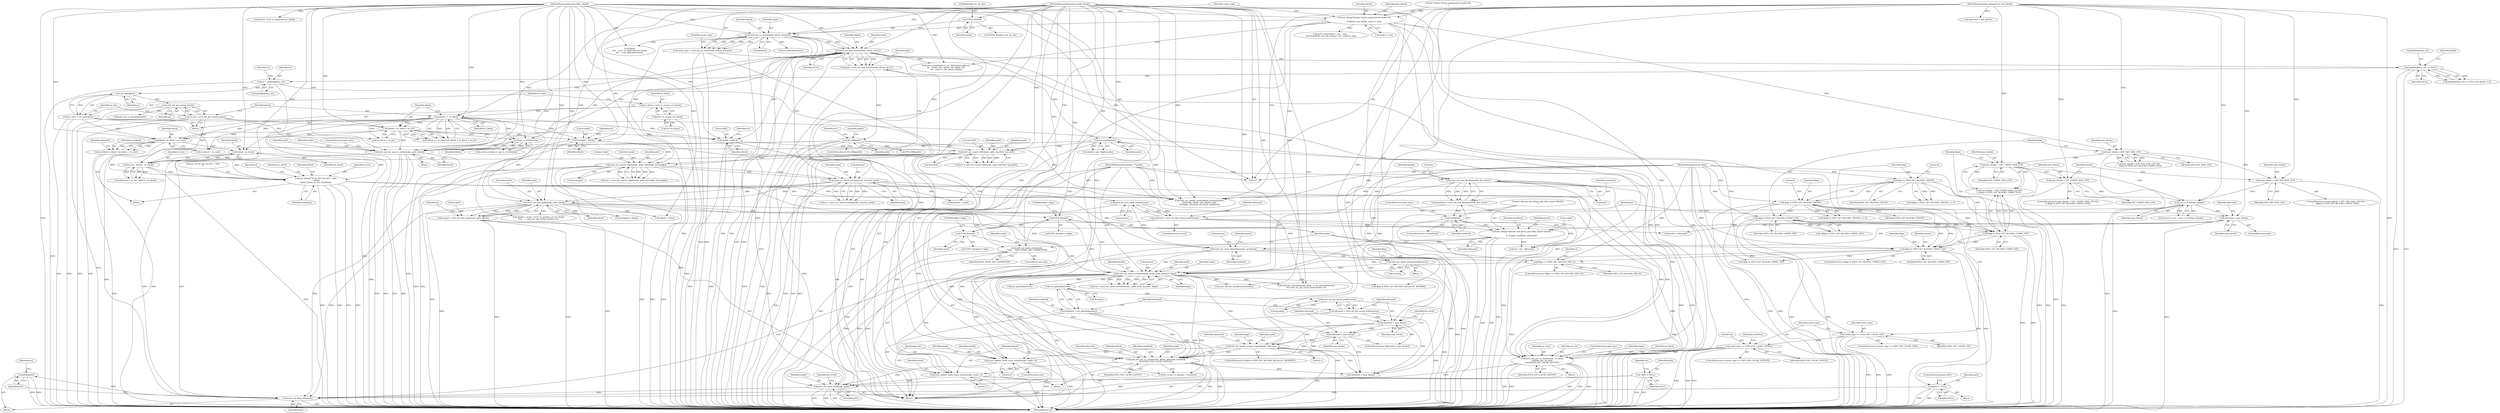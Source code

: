 digraph "1_linux_744692dc059845b2a3022119871846e74d4f6e11@API" {
"1000739" [label="(Call,kfree(path))"];
"1000737" [label="(Call,ext4_ext_drop_refs(path))"];
"1000247" [label="(Call,path = NULL)"];
"1000235" [label="(Call,ext4_ext_find_extent(inode, iblock, NULL))"];
"1000178" [label="(Call,ext4_ext_in_cache(inode, iblock, &newex))"];
"1000160" [label="(Call,EXT4_I(inode))"];
"1000129" [label="(MethodParameterIn,struct inode *inode)"];
"1000169" [label="(Call,ext_debug(\"blocks %u/%u requested for inode %lu\n\",\n\t\t\tiblock, max_blocks, inode->i_ino))"];
"1000130" [label="(MethodParameterIn,ext4_lblk_t iblock)"];
"1000131" [label="(MethodParameterIn,unsigned int max_blocks)"];
"1000714" [label="(Call,ext4_ext_show_leaf(inode, path))"];
"1000353" [label="(Call,ext4_ext_put_in_cache(inode, ee_block,\n\t\t\t\t\t\t\tee_len, ee_start,\n\t\t\t\t\t\t\tEXT4_EXT_CACHE_EXTENT))"];
"1000253" [label="(Call,ext_depth(inode))"];
"1000342" [label="(Call,ext_debug(\"%u fit into %u:%d -> %llu\n\", iblock,\n\t\t\t\t\tee_block, ee_len, newblock))"];
"1000339" [label="(Call,iblock - ee_block)"];
"1000330" [label="(Call,iblock - ee_block + ee_start)"];
"1000322" [label="(Call,iblock < ee_block + ee_len)"];
"1000319" [label="(Call,iblock >= ee_block)"];
"1000301" [label="(Call,ee_block = le32_to_cpu(ex->ee_block))"];
"1000303" [label="(Call,le32_to_cpu(ex->ee_block))"];
"1000313" [label="(Call,ee_len = ext4_ext_get_actual_len(ex))"];
"1000315" [label="(Call,ext4_ext_get_actual_len(ex))"];
"1000310" [label="(Call,ext_pblock(ex))"];
"1000290" [label="(Call,ex = path[depth].p_ext)"];
"1000257" [label="(Call,path[depth].p_ext == NULL)"];
"1000308" [label="(Call,ee_start = ext_pblock(ex))"];
"1000337" [label="(Call,ee_len - (iblock - ee_block))"];
"1000328" [label="(Call,newblock = iblock - ee_block + ee_start)"];
"1000201" [label="(Call,cache_type == EXT4_EXT_CACHE_EXTENT)"];
"1000187" [label="(Call,cache_type == EXT4_EXT_CACHE_GAP)"];
"1000176" [label="(Call,cache_type = ext4_ext_in_cache(inode, iblock, &newex))"];
"1000702" [label="(Call,ext4_update_inode_fsync_trans(handle, inode, 0))"];
"1000633" [label="(Call,ext4_ext_insert_extent(handle, inode, path, &newex, flags))"];
"1000523" [label="(Call,ext4_mb_new_blocks(handle, &ar, &err))"];
"1000128" [label="(MethodParameterIn,handle_t *handle)"];
"1000580" [label="(Call,EXT4_I(inode))"];
"1000573" [label="(Call,ext4_set_inode_state(inode,\n \t\t\t\t\t\t     EXT4_STATE_DIO_UNWRITTEN))"];
"1000491" [label="(Call,ext4_ext_find_goal(inode, path, iblock))"];
"1000466" [label="(Call,ext4_ext_check_overlap(inode, &newex, path))"];
"1000414" [label="(Call,ext4_ext_search_right(inode, path, &ar.lright, &ar.pright))"];
"1000393" [label="(Call,ext4_ext_search_left(inode, path, &ar.lleft, &ar.pleft))"];
"1000240" [label="(Call,IS_ERR(path))"];
"1000233" [label="(Call,path = ext4_ext_find_extent(inode, iblock, NULL))"];
"1000386" [label="(Call,ar.lleft = iblock)"];
"1000407" [label="(Call,ar.lright = iblock)"];
"1000456" [label="(Call,cpu_to_le32(iblock))"];
"1000610" [label="(Call,EXT4_I(inode))"];
"1000557" [label="(Call,ext4_ext_mark_uninitialized(&newex))"];
"1000540" [label="(Call,ext4_ext_store_pblock(&newex, newblock))"];
"1000475" [label="(Call,ext4_ext_get_actual_len(&newex))"];
"1000533" [label="(Call,ext_debug(\"allocate new block: goal %llu, found %llu/%u\n\",\n\t\t  ar.goal, newblock, allocated))"];
"1000487" [label="(Call,ar.goal = ext4_ext_find_goal(inode, path, iblock))"];
"1000530" [label="(Call,!newblock)"];
"1000521" [label="(Call,newblock = ext4_mb_new_blocks(handle, &ar, &err))"];
"1000473" [label="(Call,allocated = ext4_ext_get_actual_len(&newex))"];
"1000479" [label="(Call,allocated = max_blocks)"];
"1000462" [label="(Call,cpu_to_le16(max_blocks))"];
"1000437" [label="(Call,max_blocks = EXT_INIT_MAX_LEN)"];
"1000430" [label="(Call,max_blocks > EXT_INIT_MAX_LEN)"];
"1000449" [label="(Call,max_blocks = EXT_UNINIT_MAX_LEN)"];
"1000443" [label="(Call,max_blocks > EXT_UNINIT_MAX_LEN)"];
"1000561" [label="(Call,flags == EXT4_GET_BLOCKS_PRE_IO)"];
"1000553" [label="(Call,flags & EXT4_GET_BLOCKS_UNINIT_EXT)"];
"1000376" [label="(Call,flags & EXT4_GET_BLOCKS_CREATE)"];
"1000193" [label="(Call,flags & EXT4_GET_BLOCKS_CREATE)"];
"1000133" [label="(MethodParameterIn,int flags)"];
"1000446" [label="(Call,flags & EXT4_GET_BLOCKS_UNINIT_EXT)"];
"1000434" [label="(Call,flags & EXT4_GET_BLOCKS_UNINIT_EXT)"];
"1000680" [label="(Call,ext4_da_update_reserve_space(inode, allocated, 1))"];
"1000671" [label="(Call,allocated = max_blocks)"];
"1000668" [label="(Call,allocated > max_blocks)"];
"1000662" [label="(Call,allocated = ext4_ext_get_actual_len(&newex))"];
"1000664" [label="(Call,ext4_ext_get_actual_len(&newex))"];
"1000659" [label="(Call,ext_pblock(&newex))"];
"1000697" [label="(Call,ext4_update_inode_fsync_trans(handle, inode, 1))"];
"1000691" [label="(Call,ext4_ext_put_in_cache(inode, iblock, allocated, newblock,\n\t\t\t\t\t\tEXT4_EXT_CACHE_EXTENT))"];
"1000657" [label="(Call,newblock = ext_pblock(&newex))"];
"1000136" [label="(Call,*path = NULL)"];
"1000381" [label="(Call,ext4_ext_put_gap_in_cache(inode, path, iblock))"];
"1000697" [label="(Call,ext4_update_inode_fsync_trans(handle, inode, 1))"];
"1000611" [label="(Identifier,inode)"];
"1000263" [label="(Identifier,NULL)"];
"1000612" [label="(FieldIdentifier,i_flags)"];
"1000249" [label="(Identifier,NULL)"];
"1000357" [label="(Identifier,ee_start)"];
"1000245" [label="(Call,PTR_ERR(path))"];
"1000478" [label="(ControlStructure,else)"];
"1000673" [label="(Identifier,max_blocks)"];
"1000546" [label="(Identifier,newex)"];
"1000393" [label="(Call,ext4_ext_search_left(inode, path, &ar.lleft, &ar.pleft))"];
"1000645" [label="(Call,ext4_free_blocks(handle, inode, 0, ext_pblock(&newex),\n\t\t\t\t ext4_ext_get_actual_len(&newex), 0))"];
"1000161" [label="(Identifier,inode)"];
"1000392" [label="(Identifier,err)"];
"1000538" [label="(Identifier,newblock)"];
"1000378" [label="(Identifier,EXT4_GET_BLOCKS_CREATE)"];
"1000257" [label="(Call,path[depth].p_ext == NULL)"];
"1000250" [label="(ControlStructure,goto out2;)"];
"1000482" [label="(Call,ar.inode = inode)"];
"1000320" [label="(Identifier,iblock)"];
"1000303" [label="(Call,le32_to_cpu(ex->ee_block))"];
"1000639" [label="(Identifier,flags)"];
"1000484" [label="(Identifier,ar)"];
"1000176" [label="(Call,cache_type = ext4_ext_in_cache(inode, iblock, &newex))"];
"1000686" [label="(Call,flags & EXT4_GET_BLOCKS_UNINIT_EXT)"];
"1000232" [label="(Call,BUG())"];
"1000448" [label="(Identifier,EXT4_GET_BLOCKS_UNINIT_EXT)"];
"1000682" [label="(Identifier,allocated)"];
"1000179" [label="(Identifier,inode)"];
"1000394" [label="(Identifier,inode)"];
"1000542" [label="(Identifier,newex)"];
"1000435" [label="(Identifier,flags)"];
"1000442" [label="(Call,max_blocks > EXT_UNINIT_MAX_LEN &&\n\t\t (flags & EXT4_GET_BLOCKS_UNINIT_EXT))"];
"1000384" [label="(Identifier,iblock)"];
"1000192" [label="(Call,(flags & EXT4_GET_BLOCKS_CREATE) == 0)"];
"1000437" [label="(Call,max_blocks = EXT_INIT_MAX_LEN)"];
"1000291" [label="(Identifier,ex)"];
"1000292" [label="(Call,path[depth].p_ext)"];
"1000691" [label="(Call,ext4_ext_put_in_cache(inode, iblock, allocated, newblock,\n\t\t\t\t\t\tEXT4_EXT_CACHE_EXTENT))"];
"1000473" [label="(Call,allocated = ext4_ext_get_actual_len(&newex))"];
"1000529" [label="(ControlStructure,if (!newblock))"];
"1000377" [label="(Identifier,flags)"];
"1000407" [label="(Call,ar.lright = iblock)"];
"1000254" [label="(Identifier,inode)"];
"1000704" [label="(Identifier,inode)"];
"1000698" [label="(Identifier,handle)"];
"1000345" [label="(Identifier,ee_block)"];
"1000134" [label="(Block,)"];
"1000304" [label="(Call,ex->ee_block)"];
"1000527" [label="(Call,&err)"];
"1000391" [label="(Call,err = ext4_ext_search_left(inode, path, &ar.lleft, &ar.pleft))"];
"1000396" [label="(Call,&ar.lleft)"];
"1000390" [label="(Identifier,iblock)"];
"1000239" [label="(ControlStructure,if (IS_ERR(path)))"];
"1000471" [label="(ControlStructure,if (err))"];
"1000439" [label="(Identifier,EXT_INIT_MAX_LEN)"];
"1000196" [label="(Literal,0)"];
"1000699" [label="(Identifier,inode)"];
"1000172" [label="(Identifier,max_blocks)"];
"1000677" [label="(Call,flags & EXT4_GET_BLOCKS_DELALLOC_RESERVE)"];
"1000344" [label="(Identifier,iblock)"];
"1000582" [label="(FieldIdentifier,i_flags)"];
"1000186" [label="(ControlStructure,if (cache_type == EXT4_EXT_CACHE_GAP))"];
"1000487" [label="(Call,ar.goal = ext4_ext_find_goal(inode, path, iblock))"];
"1000327" [label="(Block,)"];
"1000463" [label="(Identifier,max_blocks)"];
"1000663" [label="(Identifier,allocated)"];
"1000534" [label="(Literal,\"allocate new block: goal %llu, found %llu/%u\n\")"];
"1000438" [label="(Identifier,max_blocks)"];
"1000356" [label="(Identifier,ee_len)"];
"1000479" [label="(Call,allocated = max_blocks)"];
"1000436" [label="(Identifier,EXT4_GET_BLOCKS_UNINIT_EXT)"];
"1000495" [label="(Call,ar.logical = iblock)"];
"1000716" [label="(Identifier,path)"];
"1000540" [label="(Call,ext4_ext_store_pblock(&newex, newblock))"];
"1000434" [label="(Call,flags & EXT4_GET_BLOCKS_UNINIT_EXT)"];
"1000380" [label="(Block,)"];
"1000449" [label="(Call,max_blocks = EXT_UNINIT_MAX_LEN)"];
"1000580" [label="(Call,EXT4_I(inode))"];
"1000379" [label="(Literal,0)"];
"1000493" [label="(Identifier,path)"];
"1000676" [label="(ControlStructure,if (flags & EXT4_GET_BLOCKS_DELALLOC_RESERVE))"];
"1000657" [label="(Call,newblock = ext_pblock(&newex))"];
"1000702" [label="(Call,ext4_update_inode_fsync_trans(handle, inode, 0))"];
"1000531" [label="(Identifier,newblock)"];
"1000522" [label="(Identifier,newblock)"];
"1000497" [label="(Identifier,ar)"];
"1000595" [label="(Call,iblock + ar.len > le32_to_cpu(last_ex->ee_block)\n\t\t\t\t\t    + ext4_ext_get_actual_len(last_ex))"];
"1000382" [label="(Identifier,inode)"];
"1000454" [label="(Identifier,newex)"];
"1000430" [label="(Call,max_blocks > EXT_INIT_MAX_LEN)"];
"1000736" [label="(Block,)"];
"1000340" [label="(Identifier,iblock)"];
"1000559" [label="(Identifier,newex)"];
"1000693" [label="(Identifier,iblock)"];
"1000532" [label="(ControlStructure,goto out2;)"];
"1000649" [label="(Call,ext_pblock(&newex))"];
"1000475" [label="(Call,ext4_ext_get_actual_len(&newex))"];
"1000636" [label="(Identifier,path)"];
"1000177" [label="(Identifier,cache_type)"];
"1000328" [label="(Call,newblock = iblock - ee_block + ee_start)"];
"1000376" [label="(Call,flags & EXT4_GET_BLOCKS_CREATE)"];
"1000687" [label="(Identifier,flags)"];
"1000635" [label="(Identifier,inode)"];
"1000203" [label="(Identifier,EXT4_EXT_CACHE_EXTENT)"];
"1000669" [label="(Identifier,allocated)"];
"1000170" [label="(Literal,\"blocks %u/%u requested for inode %lu\n\")"];
"1000339" [label="(Call,iblock - ee_block)"];
"1000236" [label="(Identifier,inode)"];
"1000555" [label="(Identifier,EXT4_GET_BLOCKS_UNINIT_EXT)"];
"1000541" [label="(Call,&newex)"];
"1000660" [label="(Call,&newex)"];
"1000309" [label="(Identifier,ee_start)"];
"1000574" [label="(Identifier,inode)"];
"1000535" [label="(Call,ar.goal)"];
"1000456" [label="(Call,cpu_to_le32(iblock))"];
"1000681" [label="(Identifier,inode)"];
"1000671" [label="(Call,allocated = max_blocks)"];
"1000299" [label="(Block,)"];
"1000464" [label="(Call,err = ext4_ext_check_overlap(inode, &newex, path))"];
"1000714" [label="(Call,ext4_ext_show_leaf(inode, path))"];
"1000290" [label="(Call,ex = path[depth].p_ext)"];
"1000329" [label="(Identifier,newblock)"];
"1000131" [label="(MethodParameterIn,unsigned int max_blocks)"];
"1000318" [label="(Call,iblock >= ee_block && iblock < ee_block + ee_len)"];
"1000468" [label="(Call,&newex)"];
"1000412" [label="(Call,err = ext4_ext_search_right(inode, path, &ar.lright, &ar.pright))"];
"1000530" [label="(Call,!newblock)"];
"1000417" [label="(Call,&ar.lright)"];
"1000742" [label="(Call,err ? err : allocated)"];
"1000523" [label="(Call,ext4_mb_new_blocks(handle, &ar, &err))"];
"1000323" [label="(Identifier,iblock)"];
"1000572" [label="(ControlStructure,else)"];
"1000350" [label="(Call,ext4_ext_is_uninitialized(ex))"];
"1000432" [label="(Identifier,EXT_INIT_MAX_LEN)"];
"1000184" [label="(Identifier,cache_type)"];
"1000381" [label="(Call,ext4_ext_put_gap_in_cache(inode, path, iblock))"];
"1000411" [label="(Identifier,iblock)"];
"1000695" [label="(Identifier,newblock)"];
"1000359" [label="(ControlStructure,goto out;)"];
"1000346" [label="(Identifier,ee_len)"];
"1000385" [label="(ControlStructure,goto out2;)"];
"1000233" [label="(Call,path = ext4_ext_find_extent(inode, iblock, NULL))"];
"1000746" [label="(MethodReturn,int)"];
"1000715" [label="(Identifier,inode)"];
"1000343" [label="(Literal,\"%u fit into %u:%d -> %llu\n\")"];
"1000575" [label="(Identifier,EXT4_STATE_DIO_UNWRITTEN)"];
"1000313" [label="(Call,ee_len = ext4_ext_get_actual_len(ex))"];
"1000375" [label="(Call,(flags & EXT4_GET_BLOCKS_CREATE) == 0)"];
"1000452" [label="(Call,newex.ee_block = cpu_to_le32(iblock))"];
"1000557" [label="(Call,ext4_ext_mark_uninitialized(&newex))"];
"1000488" [label="(Call,ar.goal)"];
"1000566" [label="(Identifier,io)"];
"1000362" [label="(Call,ext4_ext_handle_uninitialized_extents(handle,\n\t\t\t\t\tinode, iblock, max_blocks, path,\n\t\t\t\t\tflags, allocated, bh_result, newblock))"];
"1000643" [label="(Call,ext4_discard_preallocations(inode))"];
"1000207" [label="(Call,iblock\n\t\t\t\t   - le32_to_cpu(newex.ee_block)\n\t\t\t\t   + ext_pblock(&newex))"];
"1000235" [label="(Call,ext4_ext_find_extent(inode, iblock, NULL))"];
"1000743" [label="(Identifier,err)"];
"1000237" [label="(Identifier,iblock)"];
"1000596" [label="(Call,iblock + ar.len)"];
"1000332" [label="(Call,ee_block + ee_start)"];
"1000421" [label="(Call,&ar.pright)"];
"1000298" [label="(Identifier,ex)"];
"1000244" [label="(Identifier,err)"];
"1000658" [label="(Identifier,newblock)"];
"1000342" [label="(Call,ext_debug(\"%u fit into %u:%d -> %llu\n\", iblock,\n\t\t\t\t\tee_block, ee_len, newblock))"];
"1000579" [label="(Call,EXT4_I(inode)->i_flags)"];
"1000387" [label="(Call,ar.lleft)"];
"1000474" [label="(Identifier,allocated)"];
"1000634" [label="(Identifier,handle)"];
"1000251" [label="(Call,depth = ext_depth(inode))"];
"1000160" [label="(Call,EXT4_I(inode))"];
"1000240" [label="(Call,IS_ERR(path))"];
"1000268" [label="(Call,ext4_error(inode->i_sb, \"bad extent address \"\n\t\t\t   \"inode: %lu, iblock: %d, depth: %d\",\n\t\t\t   inode->i_ino, iblock, depth))"];
"1000354" [label="(Identifier,inode)"];
"1000324" [label="(Call,ee_block + ee_len)"];
"1000451" [label="(Identifier,EXT_UNINIT_MAX_LEN)"];
"1000563" [label="(Identifier,EXT4_GET_BLOCKS_PRE_IO)"];
"1000739" [label="(Call,kfree(path))"];
"1000470" [label="(Identifier,path)"];
"1000138" [label="(Identifier,NULL)"];
"1000129" [label="(MethodParameterIn,struct inode *inode)"];
"1000128" [label="(MethodParameterIn,handle_t *handle)"];
"1000494" [label="(Identifier,iblock)"];
"1000352" [label="(Block,)"];
"1000659" [label="(Call,ext_pblock(&newex))"];
"1000302" [label="(Identifier,ee_block)"];
"1000492" [label="(Identifier,inode)"];
"1000457" [label="(Identifier,iblock)"];
"1000667" [label="(ControlStructure,if (allocated > max_blocks))"];
"1000311" [label="(Identifier,ex)"];
"1000187" [label="(Call,cache_type == EXT4_EXT_CACHE_GAP)"];
"1000690" [label="(Block,)"];
"1000201" [label="(Call,cache_type == EXT4_EXT_CACHE_EXTENT)"];
"1000413" [label="(Identifier,err)"];
"1000315" [label="(Call,ext4_ext_get_actual_len(ex))"];
"1000708" [label="(Call,allocated > max_blocks)"];
"1000609" [label="(Call,EXT4_I(inode)->i_flags)"];
"1000481" [label="(Identifier,max_blocks)"];
"1000622" [label="(Call,ext4_error(inode->i_sb, __func__,\n\t\t\t\t\"inode#%lu, eh->eh_entries = 0!\", inode->i_ino))"];
"1000130" [label="(MethodParameterIn,ext4_lblk_t iblock)"];
"1000711" [label="(Call,allocated = max_blocks)"];
"1000395" [label="(Identifier,path)"];
"1000169" [label="(Call,ext_debug(\"blocks %u/%u requested for inode %lu\n\",\n\t\t\tiblock, max_blocks, inode->i_ino))"];
"1000189" [label="(Identifier,EXT4_EXT_CACHE_GAP)"];
"1000247" [label="(Call,path = NULL)"];
"1000558" [label="(Call,&newex)"];
"1000136" [label="(Call,*path = NULL)"];
"1000668" [label="(Call,allocated > max_blocks)"];
"1000256" [label="(Call,path[depth].p_ext == NULL && depth != 0)"];
"1000692" [label="(Identifier,inode)"];
"1000450" [label="(Identifier,max_blocks)"];
"1000480" [label="(Identifier,allocated)"];
"1000458" [label="(Call,newex.ee_len = cpu_to_le16(max_blocks))"];
"1000358" [label="(Identifier,EXT4_EXT_CACHE_EXTENT)"];
"1000188" [label="(Identifier,cache_type)"];
"1000181" [label="(Call,&newex)"];
"1000314" [label="(Identifier,ee_len)"];
"1000200" [label="(ControlStructure,if (cache_type == EXT4_EXT_CACHE_EXTENT))"];
"1000553" [label="(Call,flags & EXT4_GET_BLOCKS_UNINIT_EXT)"];
"1000330" [label="(Call,iblock - ee_block + ee_start)"];
"1000338" [label="(Identifier,ee_len)"];
"1000737" [label="(Call,ext4_ext_drop_refs(path))"];
"1000322" [label="(Call,iblock < ee_block + ee_len)"];
"1000159" [label="(Call,EXT4_I(inode)->cur_aio_dio)"];
"1000443" [label="(Call,max_blocks > EXT_UNINIT_MAX_LEN)"];
"1000206" [label="(Identifier,newblock)"];
"1000738" [label="(Identifier,path)"];
"1000310" [label="(Call,ext_pblock(ex))"];
"1000466" [label="(Call,ext4_ext_check_overlap(inode, &newex, path))"];
"1000429" [label="(Call,max_blocks > EXT_INIT_MAX_LEN &&\n\t    !(flags & EXT4_GET_BLOCKS_UNINIT_EXT))"];
"1000195" [label="(Identifier,EXT4_GET_BLOCKS_CREATE)"];
"1000633" [label="(Call,ext4_ext_insert_extent(handle, inode, path, &newex, flags))"];
"1000467" [label="(Identifier,inode)"];
"1000560" [label="(ControlStructure,if (flags == EXT4_GET_BLOCKS_PRE_IO))"];
"1000700" [label="(Literal,1)"];
"1000180" [label="(Identifier,iblock)"];
"1000581" [label="(Identifier,inode)"];
"1000223" [label="(Call,iblock - le32_to_cpu(newex.ee_block))"];
"1000728" [label="(Call,bh_result->b_blocknr = newblock)"];
"1000431" [label="(Identifier,max_blocks)"];
"1000253" [label="(Call,ext_depth(inode))"];
"1000446" [label="(Call,flags & EXT4_GET_BLOCKS_UNINIT_EXT)"];
"1000665" [label="(Call,&newex)"];
"1000351" [label="(Identifier,ex)"];
"1000445" [label="(Identifier,EXT_UNINIT_MAX_LEN)"];
"1000137" [label="(Identifier,path)"];
"1000524" [label="(Identifier,handle)"];
"1000234" [label="(Identifier,path)"];
"1000202" [label="(Identifier,cache_type)"];
"1000680" [label="(Call,ext4_da_update_reserve_space(inode, allocated, 1))"];
"1000248" [label="(Identifier,path)"];
"1000476" [label="(Call,&newex)"];
"1000543" [label="(Identifier,newblock)"];
"1000683" [label="(Literal,1)"];
"1000705" [label="(Literal,0)"];
"1000491" [label="(Call,ext4_ext_find_goal(inode, path, iblock))"];
"1000539" [label="(Identifier,allocated)"];
"1000146" [label="(Identifier,err)"];
"1000331" [label="(Identifier,iblock)"];
"1000386" [label="(Call,ar.lleft = iblock)"];
"1000265" [label="(Identifier,depth)"];
"1000706" [label="(JumpTarget,out:)"];
"1000433" [label="(Call,!(flags & EXT4_GET_BLOCKS_UNINIT_EXT))"];
"1000554" [label="(Identifier,flags)"];
"1000162" [label="(FieldIdentifier,cur_aio_dio)"];
"1000415" [label="(Identifier,inode)"];
"1000696" [label="(Identifier,EXT4_EXT_CACHE_EXTENT)"];
"1000562" [label="(Identifier,flags)"];
"1000194" [label="(Identifier,flags)"];
"1000552" [label="(ControlStructure,if (flags & EXT4_GET_BLOCKS_UNINIT_EXT))"];
"1000416" [label="(Identifier,path)"];
"1000500" [label="(Call,ar.len = allocated)"];
"1000214" [label="(Call,ext_pblock(&newex))"];
"1000447" [label="(Identifier,flags)"];
"1000675" [label="(Identifier,bh_result)"];
"1000672" [label="(Identifier,allocated)"];
"1000664" [label="(Call,ext4_ext_get_actual_len(&newex))"];
"1000662" [label="(Call,allocated = ext4_ext_get_actual_len(&newex))"];
"1000444" [label="(Identifier,max_blocks)"];
"1000701" [label="(ControlStructure,else)"];
"1000525" [label="(Call,&ar)"];
"1000242" [label="(Block,)"];
"1000556" [label="(Block,)"];
"1000383" [label="(Identifier,path)"];
"1000670" [label="(Identifier,max_blocks)"];
"1000258" [label="(Call,path[depth].p_ext)"];
"1000133" [label="(MethodParameterIn,int flags)"];
"1000408" [label="(Call,ar.lright)"];
"1000178" [label="(Call,ext4_ext_in_cache(inode, iblock, &newex))"];
"1000533" [label="(Call,ext_debug(\"allocate new block: goal %llu, found %llu/%u\n\",\n\t\t  ar.goal, newblock, allocated))"];
"1000341" [label="(Identifier,ee_block)"];
"1000631" [label="(Call,err = ext4_ext_insert_extent(handle, inode, path, &newex, flags))"];
"1000462" [label="(Call,cpu_to_le16(max_blocks))"];
"1000173" [label="(Call,inode->i_ino)"];
"1000301" [label="(Call,ee_block = le32_to_cpu(ex->ee_block))"];
"1000241" [label="(Identifier,path)"];
"1000428" [label="(ControlStructure,if (max_blocks > EXT_INIT_MAX_LEN &&\n\t    !(flags & EXT4_GET_BLOCKS_UNINIT_EXT)))"];
"1000694" [label="(Identifier,allocated)"];
"1000238" [label="(Identifier,NULL)"];
"1000637" [label="(Call,&newex)"];
"1000308" [label="(Call,ee_start = ext_pblock(ex))"];
"1000573" [label="(Call,ext4_set_inode_state(inode,\n \t\t\t\t\t\t     EXT4_STATE_DIO_UNWRITTEN))"];
"1000347" [label="(Identifier,newblock)"];
"1000355" [label="(Identifier,ee_block)"];
"1000337" [label="(Call,ee_len - (iblock - ee_block))"];
"1000335" [label="(Call,allocated = ee_len - (iblock - ee_block))"];
"1000703" [label="(Identifier,handle)"];
"1000400" [label="(Call,&ar.pleft)"];
"1000414" [label="(Call,ext4_ext_search_right(inode, path, &ar.lright, &ar.pright))"];
"1000321" [label="(Identifier,ee_block)"];
"1000319" [label="(Call,iblock >= ee_block)"];
"1000316" [label="(Identifier,ex)"];
"1000561" [label="(Call,flags == EXT4_GET_BLOCKS_PRE_IO)"];
"1000718" [label="(Identifier,bh_result)"];
"1000353" [label="(Call,ext4_ext_put_in_cache(inode, ee_block,\n\t\t\t\t\t\t\tee_len, ee_start,\n\t\t\t\t\t\t\tEXT4_EXT_CACHE_EXTENT))"];
"1000336" [label="(Identifier,allocated)"];
"1000252" [label="(Identifier,depth)"];
"1000193" [label="(Call,flags & EXT4_GET_BLOCKS_CREATE)"];
"1000521" [label="(Call,newblock = ext4_mb_new_blocks(handle, &ar, &err))"];
"1000171" [label="(Identifier,iblock)"];
"1000610" [label="(Call,EXT4_I(inode))"];
"1000441" [label="(ControlStructure,if (max_blocks > EXT_UNINIT_MAX_LEN &&\n\t\t (flags & EXT4_GET_BLOCKS_UNINIT_EXT)))"];
"1000740" [label="(Identifier,path)"];
"1000739" -> "1000736"  [label="AST: "];
"1000739" -> "1000740"  [label="CFG: "];
"1000740" -> "1000739"  [label="AST: "];
"1000743" -> "1000739"  [label="CFG: "];
"1000739" -> "1000746"  [label="DDG: "];
"1000739" -> "1000746"  [label="DDG: "];
"1000737" -> "1000739"  [label="DDG: "];
"1000737" -> "1000736"  [label="AST: "];
"1000737" -> "1000738"  [label="CFG: "];
"1000738" -> "1000737"  [label="AST: "];
"1000740" -> "1000737"  [label="CFG: "];
"1000737" -> "1000746"  [label="DDG: "];
"1000247" -> "1000737"  [label="DDG: "];
"1000714" -> "1000737"  [label="DDG: "];
"1000381" -> "1000737"  [label="DDG: "];
"1000491" -> "1000737"  [label="DDG: "];
"1000414" -> "1000737"  [label="DDG: "];
"1000633" -> "1000737"  [label="DDG: "];
"1000240" -> "1000737"  [label="DDG: "];
"1000136" -> "1000737"  [label="DDG: "];
"1000393" -> "1000737"  [label="DDG: "];
"1000247" -> "1000242"  [label="AST: "];
"1000247" -> "1000249"  [label="CFG: "];
"1000248" -> "1000247"  [label="AST: "];
"1000249" -> "1000247"  [label="AST: "];
"1000250" -> "1000247"  [label="CFG: "];
"1000247" -> "1000746"  [label="DDG: "];
"1000247" -> "1000746"  [label="DDG: "];
"1000235" -> "1000247"  [label="DDG: "];
"1000235" -> "1000233"  [label="AST: "];
"1000235" -> "1000238"  [label="CFG: "];
"1000236" -> "1000235"  [label="AST: "];
"1000237" -> "1000235"  [label="AST: "];
"1000238" -> "1000235"  [label="AST: "];
"1000233" -> "1000235"  [label="CFG: "];
"1000235" -> "1000746"  [label="DDG: "];
"1000235" -> "1000746"  [label="DDG: "];
"1000235" -> "1000233"  [label="DDG: "];
"1000235" -> "1000233"  [label="DDG: "];
"1000235" -> "1000233"  [label="DDG: "];
"1000178" -> "1000235"  [label="DDG: "];
"1000178" -> "1000235"  [label="DDG: "];
"1000129" -> "1000235"  [label="DDG: "];
"1000130" -> "1000235"  [label="DDG: "];
"1000235" -> "1000253"  [label="DDG: "];
"1000235" -> "1000257"  [label="DDG: "];
"1000235" -> "1000268"  [label="DDG: "];
"1000235" -> "1000319"  [label="DDG: "];
"1000235" -> "1000381"  [label="DDG: "];
"1000235" -> "1000386"  [label="DDG: "];
"1000235" -> "1000407"  [label="DDG: "];
"1000235" -> "1000456"  [label="DDG: "];
"1000178" -> "1000176"  [label="AST: "];
"1000178" -> "1000181"  [label="CFG: "];
"1000179" -> "1000178"  [label="AST: "];
"1000180" -> "1000178"  [label="AST: "];
"1000181" -> "1000178"  [label="AST: "];
"1000176" -> "1000178"  [label="CFG: "];
"1000178" -> "1000746"  [label="DDG: "];
"1000178" -> "1000746"  [label="DDG: "];
"1000178" -> "1000746"  [label="DDG: "];
"1000178" -> "1000176"  [label="DDG: "];
"1000178" -> "1000176"  [label="DDG: "];
"1000178" -> "1000176"  [label="DDG: "];
"1000160" -> "1000178"  [label="DDG: "];
"1000129" -> "1000178"  [label="DDG: "];
"1000169" -> "1000178"  [label="DDG: "];
"1000130" -> "1000178"  [label="DDG: "];
"1000178" -> "1000207"  [label="DDG: "];
"1000178" -> "1000214"  [label="DDG: "];
"1000178" -> "1000466"  [label="DDG: "];
"1000178" -> "1000714"  [label="DDG: "];
"1000160" -> "1000159"  [label="AST: "];
"1000160" -> "1000161"  [label="CFG: "];
"1000161" -> "1000160"  [label="AST: "];
"1000162" -> "1000160"  [label="CFG: "];
"1000129" -> "1000160"  [label="DDG: "];
"1000129" -> "1000127"  [label="AST: "];
"1000129" -> "1000746"  [label="DDG: "];
"1000129" -> "1000253"  [label="DDG: "];
"1000129" -> "1000353"  [label="DDG: "];
"1000129" -> "1000362"  [label="DDG: "];
"1000129" -> "1000381"  [label="DDG: "];
"1000129" -> "1000393"  [label="DDG: "];
"1000129" -> "1000414"  [label="DDG: "];
"1000129" -> "1000466"  [label="DDG: "];
"1000129" -> "1000482"  [label="DDG: "];
"1000129" -> "1000491"  [label="DDG: "];
"1000129" -> "1000573"  [label="DDG: "];
"1000129" -> "1000580"  [label="DDG: "];
"1000129" -> "1000610"  [label="DDG: "];
"1000129" -> "1000633"  [label="DDG: "];
"1000129" -> "1000643"  [label="DDG: "];
"1000129" -> "1000645"  [label="DDG: "];
"1000129" -> "1000680"  [label="DDG: "];
"1000129" -> "1000691"  [label="DDG: "];
"1000129" -> "1000697"  [label="DDG: "];
"1000129" -> "1000702"  [label="DDG: "];
"1000129" -> "1000714"  [label="DDG: "];
"1000169" -> "1000134"  [label="AST: "];
"1000169" -> "1000173"  [label="CFG: "];
"1000170" -> "1000169"  [label="AST: "];
"1000171" -> "1000169"  [label="AST: "];
"1000172" -> "1000169"  [label="AST: "];
"1000173" -> "1000169"  [label="AST: "];
"1000177" -> "1000169"  [label="CFG: "];
"1000169" -> "1000746"  [label="DDG: "];
"1000169" -> "1000746"  [label="DDG: "];
"1000169" -> "1000746"  [label="DDG: "];
"1000130" -> "1000169"  [label="DDG: "];
"1000131" -> "1000169"  [label="DDG: "];
"1000169" -> "1000268"  [label="DDG: "];
"1000169" -> "1000362"  [label="DDG: "];
"1000169" -> "1000430"  [label="DDG: "];
"1000169" -> "1000622"  [label="DDG: "];
"1000169" -> "1000708"  [label="DDG: "];
"1000130" -> "1000127"  [label="AST: "];
"1000130" -> "1000746"  [label="DDG: "];
"1000130" -> "1000207"  [label="DDG: "];
"1000130" -> "1000223"  [label="DDG: "];
"1000130" -> "1000268"  [label="DDG: "];
"1000130" -> "1000319"  [label="DDG: "];
"1000130" -> "1000322"  [label="DDG: "];
"1000130" -> "1000330"  [label="DDG: "];
"1000130" -> "1000339"  [label="DDG: "];
"1000130" -> "1000342"  [label="DDG: "];
"1000130" -> "1000362"  [label="DDG: "];
"1000130" -> "1000381"  [label="DDG: "];
"1000130" -> "1000386"  [label="DDG: "];
"1000130" -> "1000407"  [label="DDG: "];
"1000130" -> "1000456"  [label="DDG: "];
"1000130" -> "1000491"  [label="DDG: "];
"1000130" -> "1000495"  [label="DDG: "];
"1000130" -> "1000595"  [label="DDG: "];
"1000130" -> "1000596"  [label="DDG: "];
"1000130" -> "1000691"  [label="DDG: "];
"1000131" -> "1000127"  [label="AST: "];
"1000131" -> "1000746"  [label="DDG: "];
"1000131" -> "1000362"  [label="DDG: "];
"1000131" -> "1000430"  [label="DDG: "];
"1000131" -> "1000437"  [label="DDG: "];
"1000131" -> "1000443"  [label="DDG: "];
"1000131" -> "1000449"  [label="DDG: "];
"1000131" -> "1000462"  [label="DDG: "];
"1000131" -> "1000479"  [label="DDG: "];
"1000131" -> "1000668"  [label="DDG: "];
"1000131" -> "1000671"  [label="DDG: "];
"1000131" -> "1000708"  [label="DDG: "];
"1000131" -> "1000711"  [label="DDG: "];
"1000714" -> "1000134"  [label="AST: "];
"1000714" -> "1000716"  [label="CFG: "];
"1000715" -> "1000714"  [label="AST: "];
"1000716" -> "1000714"  [label="AST: "];
"1000718" -> "1000714"  [label="CFG: "];
"1000714" -> "1000746"  [label="DDG: "];
"1000714" -> "1000746"  [label="DDG: "];
"1000714" -> "1000746"  [label="DDG: "];
"1000353" -> "1000714"  [label="DDG: "];
"1000702" -> "1000714"  [label="DDG: "];
"1000697" -> "1000714"  [label="DDG: "];
"1000633" -> "1000714"  [label="DDG: "];
"1000240" -> "1000714"  [label="DDG: "];
"1000136" -> "1000714"  [label="DDG: "];
"1000353" -> "1000352"  [label="AST: "];
"1000353" -> "1000358"  [label="CFG: "];
"1000354" -> "1000353"  [label="AST: "];
"1000355" -> "1000353"  [label="AST: "];
"1000356" -> "1000353"  [label="AST: "];
"1000357" -> "1000353"  [label="AST: "];
"1000358" -> "1000353"  [label="AST: "];
"1000359" -> "1000353"  [label="CFG: "];
"1000353" -> "1000746"  [label="DDG: "];
"1000353" -> "1000746"  [label="DDG: "];
"1000353" -> "1000746"  [label="DDG: "];
"1000353" -> "1000746"  [label="DDG: "];
"1000353" -> "1000746"  [label="DDG: "];
"1000253" -> "1000353"  [label="DDG: "];
"1000342" -> "1000353"  [label="DDG: "];
"1000342" -> "1000353"  [label="DDG: "];
"1000308" -> "1000353"  [label="DDG: "];
"1000201" -> "1000353"  [label="DDG: "];
"1000253" -> "1000251"  [label="AST: "];
"1000253" -> "1000254"  [label="CFG: "];
"1000254" -> "1000253"  [label="AST: "];
"1000251" -> "1000253"  [label="CFG: "];
"1000253" -> "1000746"  [label="DDG: "];
"1000253" -> "1000251"  [label="DDG: "];
"1000253" -> "1000362"  [label="DDG: "];
"1000253" -> "1000381"  [label="DDG: "];
"1000253" -> "1000393"  [label="DDG: "];
"1000342" -> "1000327"  [label="AST: "];
"1000342" -> "1000347"  [label="CFG: "];
"1000343" -> "1000342"  [label="AST: "];
"1000344" -> "1000342"  [label="AST: "];
"1000345" -> "1000342"  [label="AST: "];
"1000346" -> "1000342"  [label="AST: "];
"1000347" -> "1000342"  [label="AST: "];
"1000351" -> "1000342"  [label="CFG: "];
"1000342" -> "1000746"  [label="DDG: "];
"1000342" -> "1000746"  [label="DDG: "];
"1000342" -> "1000746"  [label="DDG: "];
"1000342" -> "1000746"  [label="DDG: "];
"1000339" -> "1000342"  [label="DDG: "];
"1000339" -> "1000342"  [label="DDG: "];
"1000337" -> "1000342"  [label="DDG: "];
"1000328" -> "1000342"  [label="DDG: "];
"1000342" -> "1000362"  [label="DDG: "];
"1000342" -> "1000362"  [label="DDG: "];
"1000342" -> "1000728"  [label="DDG: "];
"1000339" -> "1000337"  [label="AST: "];
"1000339" -> "1000341"  [label="CFG: "];
"1000340" -> "1000339"  [label="AST: "];
"1000341" -> "1000339"  [label="AST: "];
"1000337" -> "1000339"  [label="CFG: "];
"1000339" -> "1000337"  [label="DDG: "];
"1000339" -> "1000337"  [label="DDG: "];
"1000330" -> "1000339"  [label="DDG: "];
"1000319" -> "1000339"  [label="DDG: "];
"1000330" -> "1000328"  [label="AST: "];
"1000330" -> "1000332"  [label="CFG: "];
"1000331" -> "1000330"  [label="AST: "];
"1000332" -> "1000330"  [label="AST: "];
"1000328" -> "1000330"  [label="CFG: "];
"1000330" -> "1000746"  [label="DDG: "];
"1000330" -> "1000328"  [label="DDG: "];
"1000330" -> "1000328"  [label="DDG: "];
"1000322" -> "1000330"  [label="DDG: "];
"1000319" -> "1000330"  [label="DDG: "];
"1000319" -> "1000330"  [label="DDG: "];
"1000308" -> "1000330"  [label="DDG: "];
"1000322" -> "1000318"  [label="AST: "];
"1000322" -> "1000324"  [label="CFG: "];
"1000323" -> "1000322"  [label="AST: "];
"1000324" -> "1000322"  [label="AST: "];
"1000318" -> "1000322"  [label="CFG: "];
"1000322" -> "1000746"  [label="DDG: "];
"1000322" -> "1000318"  [label="DDG: "];
"1000322" -> "1000318"  [label="DDG: "];
"1000319" -> "1000322"  [label="DDG: "];
"1000319" -> "1000322"  [label="DDG: "];
"1000313" -> "1000322"  [label="DDG: "];
"1000322" -> "1000381"  [label="DDG: "];
"1000322" -> "1000386"  [label="DDG: "];
"1000322" -> "1000407"  [label="DDG: "];
"1000322" -> "1000456"  [label="DDG: "];
"1000319" -> "1000318"  [label="AST: "];
"1000319" -> "1000321"  [label="CFG: "];
"1000320" -> "1000319"  [label="AST: "];
"1000321" -> "1000319"  [label="AST: "];
"1000323" -> "1000319"  [label="CFG: "];
"1000318" -> "1000319"  [label="CFG: "];
"1000319" -> "1000746"  [label="DDG: "];
"1000319" -> "1000318"  [label="DDG: "];
"1000319" -> "1000318"  [label="DDG: "];
"1000301" -> "1000319"  [label="DDG: "];
"1000319" -> "1000324"  [label="DDG: "];
"1000319" -> "1000332"  [label="DDG: "];
"1000319" -> "1000381"  [label="DDG: "];
"1000319" -> "1000386"  [label="DDG: "];
"1000319" -> "1000407"  [label="DDG: "];
"1000319" -> "1000456"  [label="DDG: "];
"1000301" -> "1000299"  [label="AST: "];
"1000301" -> "1000303"  [label="CFG: "];
"1000302" -> "1000301"  [label="AST: "];
"1000303" -> "1000301"  [label="AST: "];
"1000309" -> "1000301"  [label="CFG: "];
"1000301" -> "1000746"  [label="DDG: "];
"1000303" -> "1000301"  [label="DDG: "];
"1000303" -> "1000304"  [label="CFG: "];
"1000304" -> "1000303"  [label="AST: "];
"1000303" -> "1000746"  [label="DDG: "];
"1000313" -> "1000299"  [label="AST: "];
"1000313" -> "1000315"  [label="CFG: "];
"1000314" -> "1000313"  [label="AST: "];
"1000315" -> "1000313"  [label="AST: "];
"1000320" -> "1000313"  [label="CFG: "];
"1000313" -> "1000746"  [label="DDG: "];
"1000313" -> "1000746"  [label="DDG: "];
"1000315" -> "1000313"  [label="DDG: "];
"1000313" -> "1000324"  [label="DDG: "];
"1000313" -> "1000337"  [label="DDG: "];
"1000315" -> "1000316"  [label="CFG: "];
"1000316" -> "1000315"  [label="AST: "];
"1000315" -> "1000746"  [label="DDG: "];
"1000310" -> "1000315"  [label="DDG: "];
"1000315" -> "1000350"  [label="DDG: "];
"1000310" -> "1000308"  [label="AST: "];
"1000310" -> "1000311"  [label="CFG: "];
"1000311" -> "1000310"  [label="AST: "];
"1000308" -> "1000310"  [label="CFG: "];
"1000310" -> "1000308"  [label="DDG: "];
"1000290" -> "1000310"  [label="DDG: "];
"1000290" -> "1000134"  [label="AST: "];
"1000290" -> "1000292"  [label="CFG: "];
"1000291" -> "1000290"  [label="AST: "];
"1000292" -> "1000290"  [label="AST: "];
"1000298" -> "1000290"  [label="CFG: "];
"1000290" -> "1000746"  [label="DDG: "];
"1000290" -> "1000746"  [label="DDG: "];
"1000257" -> "1000290"  [label="DDG: "];
"1000257" -> "1000256"  [label="AST: "];
"1000257" -> "1000263"  [label="CFG: "];
"1000258" -> "1000257"  [label="AST: "];
"1000263" -> "1000257"  [label="AST: "];
"1000265" -> "1000257"  [label="CFG: "];
"1000256" -> "1000257"  [label="CFG: "];
"1000257" -> "1000746"  [label="DDG: "];
"1000257" -> "1000746"  [label="DDG: "];
"1000257" -> "1000256"  [label="DDG: "];
"1000257" -> "1000256"  [label="DDG: "];
"1000308" -> "1000299"  [label="AST: "];
"1000309" -> "1000308"  [label="AST: "];
"1000314" -> "1000308"  [label="CFG: "];
"1000308" -> "1000746"  [label="DDG: "];
"1000308" -> "1000746"  [label="DDG: "];
"1000308" -> "1000332"  [label="DDG: "];
"1000337" -> "1000335"  [label="AST: "];
"1000338" -> "1000337"  [label="AST: "];
"1000335" -> "1000337"  [label="CFG: "];
"1000337" -> "1000746"  [label="DDG: "];
"1000337" -> "1000335"  [label="DDG: "];
"1000337" -> "1000335"  [label="DDG: "];
"1000328" -> "1000327"  [label="AST: "];
"1000329" -> "1000328"  [label="AST: "];
"1000336" -> "1000328"  [label="CFG: "];
"1000328" -> "1000746"  [label="DDG: "];
"1000201" -> "1000200"  [label="AST: "];
"1000201" -> "1000203"  [label="CFG: "];
"1000202" -> "1000201"  [label="AST: "];
"1000203" -> "1000201"  [label="AST: "];
"1000206" -> "1000201"  [label="CFG: "];
"1000232" -> "1000201"  [label="CFG: "];
"1000201" -> "1000746"  [label="DDG: "];
"1000201" -> "1000746"  [label="DDG: "];
"1000201" -> "1000746"  [label="DDG: "];
"1000187" -> "1000201"  [label="DDG: "];
"1000201" -> "1000691"  [label="DDG: "];
"1000187" -> "1000186"  [label="AST: "];
"1000187" -> "1000189"  [label="CFG: "];
"1000188" -> "1000187"  [label="AST: "];
"1000189" -> "1000187"  [label="AST: "];
"1000194" -> "1000187"  [label="CFG: "];
"1000202" -> "1000187"  [label="CFG: "];
"1000187" -> "1000746"  [label="DDG: "];
"1000187" -> "1000746"  [label="DDG: "];
"1000187" -> "1000746"  [label="DDG: "];
"1000176" -> "1000187"  [label="DDG: "];
"1000176" -> "1000134"  [label="AST: "];
"1000177" -> "1000176"  [label="AST: "];
"1000184" -> "1000176"  [label="CFG: "];
"1000176" -> "1000746"  [label="DDG: "];
"1000176" -> "1000746"  [label="DDG: "];
"1000702" -> "1000701"  [label="AST: "];
"1000702" -> "1000705"  [label="CFG: "];
"1000703" -> "1000702"  [label="AST: "];
"1000704" -> "1000702"  [label="AST: "];
"1000705" -> "1000702"  [label="AST: "];
"1000706" -> "1000702"  [label="CFG: "];
"1000702" -> "1000746"  [label="DDG: "];
"1000702" -> "1000746"  [label="DDG: "];
"1000633" -> "1000702"  [label="DDG: "];
"1000633" -> "1000702"  [label="DDG: "];
"1000128" -> "1000702"  [label="DDG: "];
"1000680" -> "1000702"  [label="DDG: "];
"1000633" -> "1000631"  [label="AST: "];
"1000633" -> "1000639"  [label="CFG: "];
"1000634" -> "1000633"  [label="AST: "];
"1000635" -> "1000633"  [label="AST: "];
"1000636" -> "1000633"  [label="AST: "];
"1000637" -> "1000633"  [label="AST: "];
"1000639" -> "1000633"  [label="AST: "];
"1000631" -> "1000633"  [label="CFG: "];
"1000633" -> "1000746"  [label="DDG: "];
"1000633" -> "1000746"  [label="DDG: "];
"1000633" -> "1000631"  [label="DDG: "];
"1000633" -> "1000631"  [label="DDG: "];
"1000633" -> "1000631"  [label="DDG: "];
"1000633" -> "1000631"  [label="DDG: "];
"1000633" -> "1000631"  [label="DDG: "];
"1000523" -> "1000633"  [label="DDG: "];
"1000128" -> "1000633"  [label="DDG: "];
"1000580" -> "1000633"  [label="DDG: "];
"1000610" -> "1000633"  [label="DDG: "];
"1000491" -> "1000633"  [label="DDG: "];
"1000557" -> "1000633"  [label="DDG: "];
"1000540" -> "1000633"  [label="DDG: "];
"1000561" -> "1000633"  [label="DDG: "];
"1000553" -> "1000633"  [label="DDG: "];
"1000133" -> "1000633"  [label="DDG: "];
"1000633" -> "1000643"  [label="DDG: "];
"1000633" -> "1000645"  [label="DDG: "];
"1000633" -> "1000649"  [label="DDG: "];
"1000633" -> "1000659"  [label="DDG: "];
"1000633" -> "1000677"  [label="DDG: "];
"1000633" -> "1000680"  [label="DDG: "];
"1000633" -> "1000691"  [label="DDG: "];
"1000633" -> "1000697"  [label="DDG: "];
"1000523" -> "1000521"  [label="AST: "];
"1000523" -> "1000527"  [label="CFG: "];
"1000524" -> "1000523"  [label="AST: "];
"1000525" -> "1000523"  [label="AST: "];
"1000527" -> "1000523"  [label="AST: "];
"1000521" -> "1000523"  [label="CFG: "];
"1000523" -> "1000746"  [label="DDG: "];
"1000523" -> "1000746"  [label="DDG: "];
"1000523" -> "1000746"  [label="DDG: "];
"1000523" -> "1000521"  [label="DDG: "];
"1000523" -> "1000521"  [label="DDG: "];
"1000523" -> "1000521"  [label="DDG: "];
"1000128" -> "1000523"  [label="DDG: "];
"1000128" -> "1000127"  [label="AST: "];
"1000128" -> "1000746"  [label="DDG: "];
"1000128" -> "1000362"  [label="DDG: "];
"1000128" -> "1000645"  [label="DDG: "];
"1000128" -> "1000697"  [label="DDG: "];
"1000580" -> "1000579"  [label="AST: "];
"1000580" -> "1000581"  [label="CFG: "];
"1000581" -> "1000580"  [label="AST: "];
"1000582" -> "1000580"  [label="CFG: "];
"1000573" -> "1000580"  [label="DDG: "];
"1000491" -> "1000580"  [label="DDG: "];
"1000580" -> "1000610"  [label="DDG: "];
"1000573" -> "1000572"  [label="AST: "];
"1000573" -> "1000575"  [label="CFG: "];
"1000574" -> "1000573"  [label="AST: "];
"1000575" -> "1000573"  [label="AST: "];
"1000581" -> "1000573"  [label="CFG: "];
"1000573" -> "1000746"  [label="DDG: "];
"1000573" -> "1000746"  [label="DDG: "];
"1000491" -> "1000573"  [label="DDG: "];
"1000491" -> "1000487"  [label="AST: "];
"1000491" -> "1000494"  [label="CFG: "];
"1000492" -> "1000491"  [label="AST: "];
"1000493" -> "1000491"  [label="AST: "];
"1000494" -> "1000491"  [label="AST: "];
"1000487" -> "1000491"  [label="CFG: "];
"1000491" -> "1000746"  [label="DDG: "];
"1000491" -> "1000746"  [label="DDG: "];
"1000491" -> "1000487"  [label="DDG: "];
"1000491" -> "1000487"  [label="DDG: "];
"1000491" -> "1000487"  [label="DDG: "];
"1000466" -> "1000491"  [label="DDG: "];
"1000466" -> "1000491"  [label="DDG: "];
"1000456" -> "1000491"  [label="DDG: "];
"1000491" -> "1000495"  [label="DDG: "];
"1000491" -> "1000595"  [label="DDG: "];
"1000491" -> "1000596"  [label="DDG: "];
"1000491" -> "1000691"  [label="DDG: "];
"1000466" -> "1000464"  [label="AST: "];
"1000466" -> "1000470"  [label="CFG: "];
"1000467" -> "1000466"  [label="AST: "];
"1000468" -> "1000466"  [label="AST: "];
"1000470" -> "1000466"  [label="AST: "];
"1000464" -> "1000466"  [label="CFG: "];
"1000466" -> "1000746"  [label="DDG: "];
"1000466" -> "1000464"  [label="DDG: "];
"1000466" -> "1000464"  [label="DDG: "];
"1000466" -> "1000464"  [label="DDG: "];
"1000414" -> "1000466"  [label="DDG: "];
"1000414" -> "1000466"  [label="DDG: "];
"1000466" -> "1000475"  [label="DDG: "];
"1000466" -> "1000482"  [label="DDG: "];
"1000466" -> "1000540"  [label="DDG: "];
"1000414" -> "1000412"  [label="AST: "];
"1000414" -> "1000421"  [label="CFG: "];
"1000415" -> "1000414"  [label="AST: "];
"1000416" -> "1000414"  [label="AST: "];
"1000417" -> "1000414"  [label="AST: "];
"1000421" -> "1000414"  [label="AST: "];
"1000412" -> "1000414"  [label="CFG: "];
"1000414" -> "1000746"  [label="DDG: "];
"1000414" -> "1000746"  [label="DDG: "];
"1000414" -> "1000746"  [label="DDG: "];
"1000414" -> "1000746"  [label="DDG: "];
"1000414" -> "1000412"  [label="DDG: "];
"1000414" -> "1000412"  [label="DDG: "];
"1000414" -> "1000412"  [label="DDG: "];
"1000414" -> "1000412"  [label="DDG: "];
"1000393" -> "1000414"  [label="DDG: "];
"1000393" -> "1000414"  [label="DDG: "];
"1000407" -> "1000414"  [label="DDG: "];
"1000393" -> "1000391"  [label="AST: "];
"1000393" -> "1000400"  [label="CFG: "];
"1000394" -> "1000393"  [label="AST: "];
"1000395" -> "1000393"  [label="AST: "];
"1000396" -> "1000393"  [label="AST: "];
"1000400" -> "1000393"  [label="AST: "];
"1000391" -> "1000393"  [label="CFG: "];
"1000393" -> "1000746"  [label="DDG: "];
"1000393" -> "1000746"  [label="DDG: "];
"1000393" -> "1000746"  [label="DDG: "];
"1000393" -> "1000746"  [label="DDG: "];
"1000393" -> "1000391"  [label="DDG: "];
"1000393" -> "1000391"  [label="DDG: "];
"1000393" -> "1000391"  [label="DDG: "];
"1000393" -> "1000391"  [label="DDG: "];
"1000240" -> "1000393"  [label="DDG: "];
"1000386" -> "1000393"  [label="DDG: "];
"1000240" -> "1000239"  [label="AST: "];
"1000240" -> "1000241"  [label="CFG: "];
"1000241" -> "1000240"  [label="AST: "];
"1000244" -> "1000240"  [label="CFG: "];
"1000252" -> "1000240"  [label="CFG: "];
"1000240" -> "1000746"  [label="DDG: "];
"1000240" -> "1000746"  [label="DDG: "];
"1000233" -> "1000240"  [label="DDG: "];
"1000240" -> "1000245"  [label="DDG: "];
"1000240" -> "1000362"  [label="DDG: "];
"1000240" -> "1000381"  [label="DDG: "];
"1000233" -> "1000134"  [label="AST: "];
"1000234" -> "1000233"  [label="AST: "];
"1000241" -> "1000233"  [label="CFG: "];
"1000233" -> "1000746"  [label="DDG: "];
"1000386" -> "1000134"  [label="AST: "];
"1000386" -> "1000390"  [label="CFG: "];
"1000387" -> "1000386"  [label="AST: "];
"1000390" -> "1000386"  [label="AST: "];
"1000392" -> "1000386"  [label="CFG: "];
"1000386" -> "1000746"  [label="DDG: "];
"1000386" -> "1000746"  [label="DDG: "];
"1000407" -> "1000134"  [label="AST: "];
"1000407" -> "1000411"  [label="CFG: "];
"1000408" -> "1000407"  [label="AST: "];
"1000411" -> "1000407"  [label="AST: "];
"1000413" -> "1000407"  [label="CFG: "];
"1000407" -> "1000746"  [label="DDG: "];
"1000407" -> "1000746"  [label="DDG: "];
"1000456" -> "1000452"  [label="AST: "];
"1000456" -> "1000457"  [label="CFG: "];
"1000457" -> "1000456"  [label="AST: "];
"1000452" -> "1000456"  [label="CFG: "];
"1000456" -> "1000452"  [label="DDG: "];
"1000610" -> "1000609"  [label="AST: "];
"1000610" -> "1000611"  [label="CFG: "];
"1000611" -> "1000610"  [label="AST: "];
"1000612" -> "1000610"  [label="CFG: "];
"1000557" -> "1000556"  [label="AST: "];
"1000557" -> "1000558"  [label="CFG: "];
"1000558" -> "1000557"  [label="AST: "];
"1000562" -> "1000557"  [label="CFG: "];
"1000557" -> "1000746"  [label="DDG: "];
"1000540" -> "1000557"  [label="DDG: "];
"1000540" -> "1000134"  [label="AST: "];
"1000540" -> "1000543"  [label="CFG: "];
"1000541" -> "1000540"  [label="AST: "];
"1000543" -> "1000540"  [label="AST: "];
"1000546" -> "1000540"  [label="CFG: "];
"1000540" -> "1000746"  [label="DDG: "];
"1000540" -> "1000746"  [label="DDG: "];
"1000475" -> "1000540"  [label="DDG: "];
"1000533" -> "1000540"  [label="DDG: "];
"1000475" -> "1000473"  [label="AST: "];
"1000475" -> "1000476"  [label="CFG: "];
"1000476" -> "1000475"  [label="AST: "];
"1000473" -> "1000475"  [label="CFG: "];
"1000475" -> "1000746"  [label="DDG: "];
"1000475" -> "1000473"  [label="DDG: "];
"1000533" -> "1000134"  [label="AST: "];
"1000533" -> "1000539"  [label="CFG: "];
"1000534" -> "1000533"  [label="AST: "];
"1000535" -> "1000533"  [label="AST: "];
"1000538" -> "1000533"  [label="AST: "];
"1000539" -> "1000533"  [label="AST: "];
"1000542" -> "1000533"  [label="CFG: "];
"1000533" -> "1000746"  [label="DDG: "];
"1000533" -> "1000746"  [label="DDG: "];
"1000487" -> "1000533"  [label="DDG: "];
"1000530" -> "1000533"  [label="DDG: "];
"1000473" -> "1000533"  [label="DDG: "];
"1000479" -> "1000533"  [label="DDG: "];
"1000533" -> "1000742"  [label="DDG: "];
"1000487" -> "1000134"  [label="AST: "];
"1000488" -> "1000487"  [label="AST: "];
"1000497" -> "1000487"  [label="CFG: "];
"1000487" -> "1000746"  [label="DDG: "];
"1000487" -> "1000746"  [label="DDG: "];
"1000530" -> "1000529"  [label="AST: "];
"1000530" -> "1000531"  [label="CFG: "];
"1000531" -> "1000530"  [label="AST: "];
"1000532" -> "1000530"  [label="CFG: "];
"1000534" -> "1000530"  [label="CFG: "];
"1000530" -> "1000746"  [label="DDG: "];
"1000530" -> "1000746"  [label="DDG: "];
"1000521" -> "1000530"  [label="DDG: "];
"1000521" -> "1000134"  [label="AST: "];
"1000522" -> "1000521"  [label="AST: "];
"1000531" -> "1000521"  [label="CFG: "];
"1000521" -> "1000746"  [label="DDG: "];
"1000473" -> "1000471"  [label="AST: "];
"1000474" -> "1000473"  [label="AST: "];
"1000484" -> "1000473"  [label="CFG: "];
"1000473" -> "1000746"  [label="DDG: "];
"1000473" -> "1000500"  [label="DDG: "];
"1000473" -> "1000742"  [label="DDG: "];
"1000479" -> "1000478"  [label="AST: "];
"1000479" -> "1000481"  [label="CFG: "];
"1000480" -> "1000479"  [label="AST: "];
"1000481" -> "1000479"  [label="AST: "];
"1000484" -> "1000479"  [label="CFG: "];
"1000479" -> "1000746"  [label="DDG: "];
"1000462" -> "1000479"  [label="DDG: "];
"1000479" -> "1000500"  [label="DDG: "];
"1000479" -> "1000742"  [label="DDG: "];
"1000462" -> "1000458"  [label="AST: "];
"1000462" -> "1000463"  [label="CFG: "];
"1000463" -> "1000462"  [label="AST: "];
"1000458" -> "1000462"  [label="CFG: "];
"1000462" -> "1000746"  [label="DDG: "];
"1000462" -> "1000458"  [label="DDG: "];
"1000437" -> "1000462"  [label="DDG: "];
"1000449" -> "1000462"  [label="DDG: "];
"1000443" -> "1000462"  [label="DDG: "];
"1000462" -> "1000668"  [label="DDG: "];
"1000437" -> "1000428"  [label="AST: "];
"1000437" -> "1000439"  [label="CFG: "];
"1000438" -> "1000437"  [label="AST: "];
"1000439" -> "1000437"  [label="AST: "];
"1000454" -> "1000437"  [label="CFG: "];
"1000437" -> "1000746"  [label="DDG: "];
"1000430" -> "1000437"  [label="DDG: "];
"1000430" -> "1000429"  [label="AST: "];
"1000430" -> "1000432"  [label="CFG: "];
"1000431" -> "1000430"  [label="AST: "];
"1000432" -> "1000430"  [label="AST: "];
"1000435" -> "1000430"  [label="CFG: "];
"1000429" -> "1000430"  [label="CFG: "];
"1000430" -> "1000746"  [label="DDG: "];
"1000430" -> "1000429"  [label="DDG: "];
"1000430" -> "1000429"  [label="DDG: "];
"1000430" -> "1000443"  [label="DDG: "];
"1000449" -> "1000441"  [label="AST: "];
"1000449" -> "1000451"  [label="CFG: "];
"1000450" -> "1000449"  [label="AST: "];
"1000451" -> "1000449"  [label="AST: "];
"1000454" -> "1000449"  [label="CFG: "];
"1000449" -> "1000746"  [label="DDG: "];
"1000443" -> "1000449"  [label="DDG: "];
"1000443" -> "1000442"  [label="AST: "];
"1000443" -> "1000445"  [label="CFG: "];
"1000444" -> "1000443"  [label="AST: "];
"1000445" -> "1000443"  [label="AST: "];
"1000447" -> "1000443"  [label="CFG: "];
"1000442" -> "1000443"  [label="CFG: "];
"1000443" -> "1000746"  [label="DDG: "];
"1000443" -> "1000442"  [label="DDG: "];
"1000443" -> "1000442"  [label="DDG: "];
"1000561" -> "1000560"  [label="AST: "];
"1000561" -> "1000563"  [label="CFG: "];
"1000562" -> "1000561"  [label="AST: "];
"1000563" -> "1000561"  [label="AST: "];
"1000566" -> "1000561"  [label="CFG: "];
"1000581" -> "1000561"  [label="CFG: "];
"1000561" -> "1000746"  [label="DDG: "];
"1000561" -> "1000746"  [label="DDG: "];
"1000553" -> "1000561"  [label="DDG: "];
"1000133" -> "1000561"  [label="DDG: "];
"1000553" -> "1000552"  [label="AST: "];
"1000553" -> "1000555"  [label="CFG: "];
"1000554" -> "1000553"  [label="AST: "];
"1000555" -> "1000553"  [label="AST: "];
"1000559" -> "1000553"  [label="CFG: "];
"1000581" -> "1000553"  [label="CFG: "];
"1000553" -> "1000746"  [label="DDG: "];
"1000553" -> "1000746"  [label="DDG: "];
"1000376" -> "1000553"  [label="DDG: "];
"1000446" -> "1000553"  [label="DDG: "];
"1000446" -> "1000553"  [label="DDG: "];
"1000434" -> "1000553"  [label="DDG: "];
"1000434" -> "1000553"  [label="DDG: "];
"1000133" -> "1000553"  [label="DDG: "];
"1000553" -> "1000686"  [label="DDG: "];
"1000376" -> "1000375"  [label="AST: "];
"1000376" -> "1000378"  [label="CFG: "];
"1000377" -> "1000376"  [label="AST: "];
"1000378" -> "1000376"  [label="AST: "];
"1000379" -> "1000376"  [label="CFG: "];
"1000376" -> "1000746"  [label="DDG: "];
"1000376" -> "1000746"  [label="DDG: "];
"1000376" -> "1000375"  [label="DDG: "];
"1000376" -> "1000375"  [label="DDG: "];
"1000193" -> "1000376"  [label="DDG: "];
"1000193" -> "1000376"  [label="DDG: "];
"1000133" -> "1000376"  [label="DDG: "];
"1000376" -> "1000434"  [label="DDG: "];
"1000376" -> "1000446"  [label="DDG: "];
"1000193" -> "1000192"  [label="AST: "];
"1000193" -> "1000195"  [label="CFG: "];
"1000194" -> "1000193"  [label="AST: "];
"1000195" -> "1000193"  [label="AST: "];
"1000196" -> "1000193"  [label="CFG: "];
"1000193" -> "1000746"  [label="DDG: "];
"1000193" -> "1000746"  [label="DDG: "];
"1000193" -> "1000192"  [label="DDG: "];
"1000193" -> "1000192"  [label="DDG: "];
"1000133" -> "1000193"  [label="DDG: "];
"1000193" -> "1000362"  [label="DDG: "];
"1000133" -> "1000127"  [label="AST: "];
"1000133" -> "1000746"  [label="DDG: "];
"1000133" -> "1000362"  [label="DDG: "];
"1000133" -> "1000434"  [label="DDG: "];
"1000133" -> "1000446"  [label="DDG: "];
"1000133" -> "1000677"  [label="DDG: "];
"1000133" -> "1000686"  [label="DDG: "];
"1000446" -> "1000442"  [label="AST: "];
"1000446" -> "1000448"  [label="CFG: "];
"1000447" -> "1000446"  [label="AST: "];
"1000448" -> "1000446"  [label="AST: "];
"1000442" -> "1000446"  [label="CFG: "];
"1000446" -> "1000746"  [label="DDG: "];
"1000446" -> "1000746"  [label="DDG: "];
"1000446" -> "1000442"  [label="DDG: "];
"1000446" -> "1000442"  [label="DDG: "];
"1000434" -> "1000446"  [label="DDG: "];
"1000434" -> "1000446"  [label="DDG: "];
"1000434" -> "1000433"  [label="AST: "];
"1000434" -> "1000436"  [label="CFG: "];
"1000435" -> "1000434"  [label="AST: "];
"1000436" -> "1000434"  [label="AST: "];
"1000433" -> "1000434"  [label="CFG: "];
"1000434" -> "1000746"  [label="DDG: "];
"1000434" -> "1000746"  [label="DDG: "];
"1000434" -> "1000433"  [label="DDG: "];
"1000434" -> "1000433"  [label="DDG: "];
"1000680" -> "1000676"  [label="AST: "];
"1000680" -> "1000683"  [label="CFG: "];
"1000681" -> "1000680"  [label="AST: "];
"1000682" -> "1000680"  [label="AST: "];
"1000683" -> "1000680"  [label="AST: "];
"1000687" -> "1000680"  [label="CFG: "];
"1000680" -> "1000746"  [label="DDG: "];
"1000671" -> "1000680"  [label="DDG: "];
"1000668" -> "1000680"  [label="DDG: "];
"1000680" -> "1000691"  [label="DDG: "];
"1000680" -> "1000691"  [label="DDG: "];
"1000680" -> "1000708"  [label="DDG: "];
"1000671" -> "1000667"  [label="AST: "];
"1000671" -> "1000673"  [label="CFG: "];
"1000672" -> "1000671"  [label="AST: "];
"1000673" -> "1000671"  [label="AST: "];
"1000675" -> "1000671"  [label="CFG: "];
"1000668" -> "1000671"  [label="DDG: "];
"1000671" -> "1000691"  [label="DDG: "];
"1000671" -> "1000708"  [label="DDG: "];
"1000668" -> "1000667"  [label="AST: "];
"1000668" -> "1000670"  [label="CFG: "];
"1000669" -> "1000668"  [label="AST: "];
"1000670" -> "1000668"  [label="AST: "];
"1000672" -> "1000668"  [label="CFG: "];
"1000675" -> "1000668"  [label="CFG: "];
"1000662" -> "1000668"  [label="DDG: "];
"1000668" -> "1000691"  [label="DDG: "];
"1000668" -> "1000708"  [label="DDG: "];
"1000668" -> "1000708"  [label="DDG: "];
"1000662" -> "1000134"  [label="AST: "];
"1000662" -> "1000664"  [label="CFG: "];
"1000663" -> "1000662"  [label="AST: "];
"1000664" -> "1000662"  [label="AST: "];
"1000669" -> "1000662"  [label="CFG: "];
"1000662" -> "1000746"  [label="DDG: "];
"1000664" -> "1000662"  [label="DDG: "];
"1000664" -> "1000665"  [label="CFG: "];
"1000665" -> "1000664"  [label="AST: "];
"1000664" -> "1000746"  [label="DDG: "];
"1000659" -> "1000664"  [label="DDG: "];
"1000659" -> "1000657"  [label="AST: "];
"1000659" -> "1000660"  [label="CFG: "];
"1000660" -> "1000659"  [label="AST: "];
"1000657" -> "1000659"  [label="CFG: "];
"1000659" -> "1000657"  [label="DDG: "];
"1000697" -> "1000690"  [label="AST: "];
"1000697" -> "1000700"  [label="CFG: "];
"1000698" -> "1000697"  [label="AST: "];
"1000699" -> "1000697"  [label="AST: "];
"1000700" -> "1000697"  [label="AST: "];
"1000706" -> "1000697"  [label="CFG: "];
"1000697" -> "1000746"  [label="DDG: "];
"1000697" -> "1000746"  [label="DDG: "];
"1000691" -> "1000697"  [label="DDG: "];
"1000691" -> "1000690"  [label="AST: "];
"1000691" -> "1000696"  [label="CFG: "];
"1000692" -> "1000691"  [label="AST: "];
"1000693" -> "1000691"  [label="AST: "];
"1000694" -> "1000691"  [label="AST: "];
"1000695" -> "1000691"  [label="AST: "];
"1000696" -> "1000691"  [label="AST: "];
"1000698" -> "1000691"  [label="CFG: "];
"1000691" -> "1000746"  [label="DDG: "];
"1000691" -> "1000746"  [label="DDG: "];
"1000691" -> "1000746"  [label="DDG: "];
"1000657" -> "1000691"  [label="DDG: "];
"1000691" -> "1000708"  [label="DDG: "];
"1000691" -> "1000728"  [label="DDG: "];
"1000657" -> "1000134"  [label="AST: "];
"1000658" -> "1000657"  [label="AST: "];
"1000663" -> "1000657"  [label="CFG: "];
"1000657" -> "1000746"  [label="DDG: "];
"1000657" -> "1000728"  [label="DDG: "];
"1000136" -> "1000134"  [label="AST: "];
"1000136" -> "1000138"  [label="CFG: "];
"1000137" -> "1000136"  [label="AST: "];
"1000138" -> "1000136"  [label="AST: "];
"1000146" -> "1000136"  [label="CFG: "];
"1000136" -> "1000746"  [label="DDG: "];
"1000136" -> "1000746"  [label="DDG: "];
"1000381" -> "1000380"  [label="AST: "];
"1000381" -> "1000384"  [label="CFG: "];
"1000382" -> "1000381"  [label="AST: "];
"1000383" -> "1000381"  [label="AST: "];
"1000384" -> "1000381"  [label="AST: "];
"1000385" -> "1000381"  [label="CFG: "];
"1000381" -> "1000746"  [label="DDG: "];
"1000381" -> "1000746"  [label="DDG: "];
"1000381" -> "1000746"  [label="DDG: "];
"1000381" -> "1000746"  [label="DDG: "];
}
